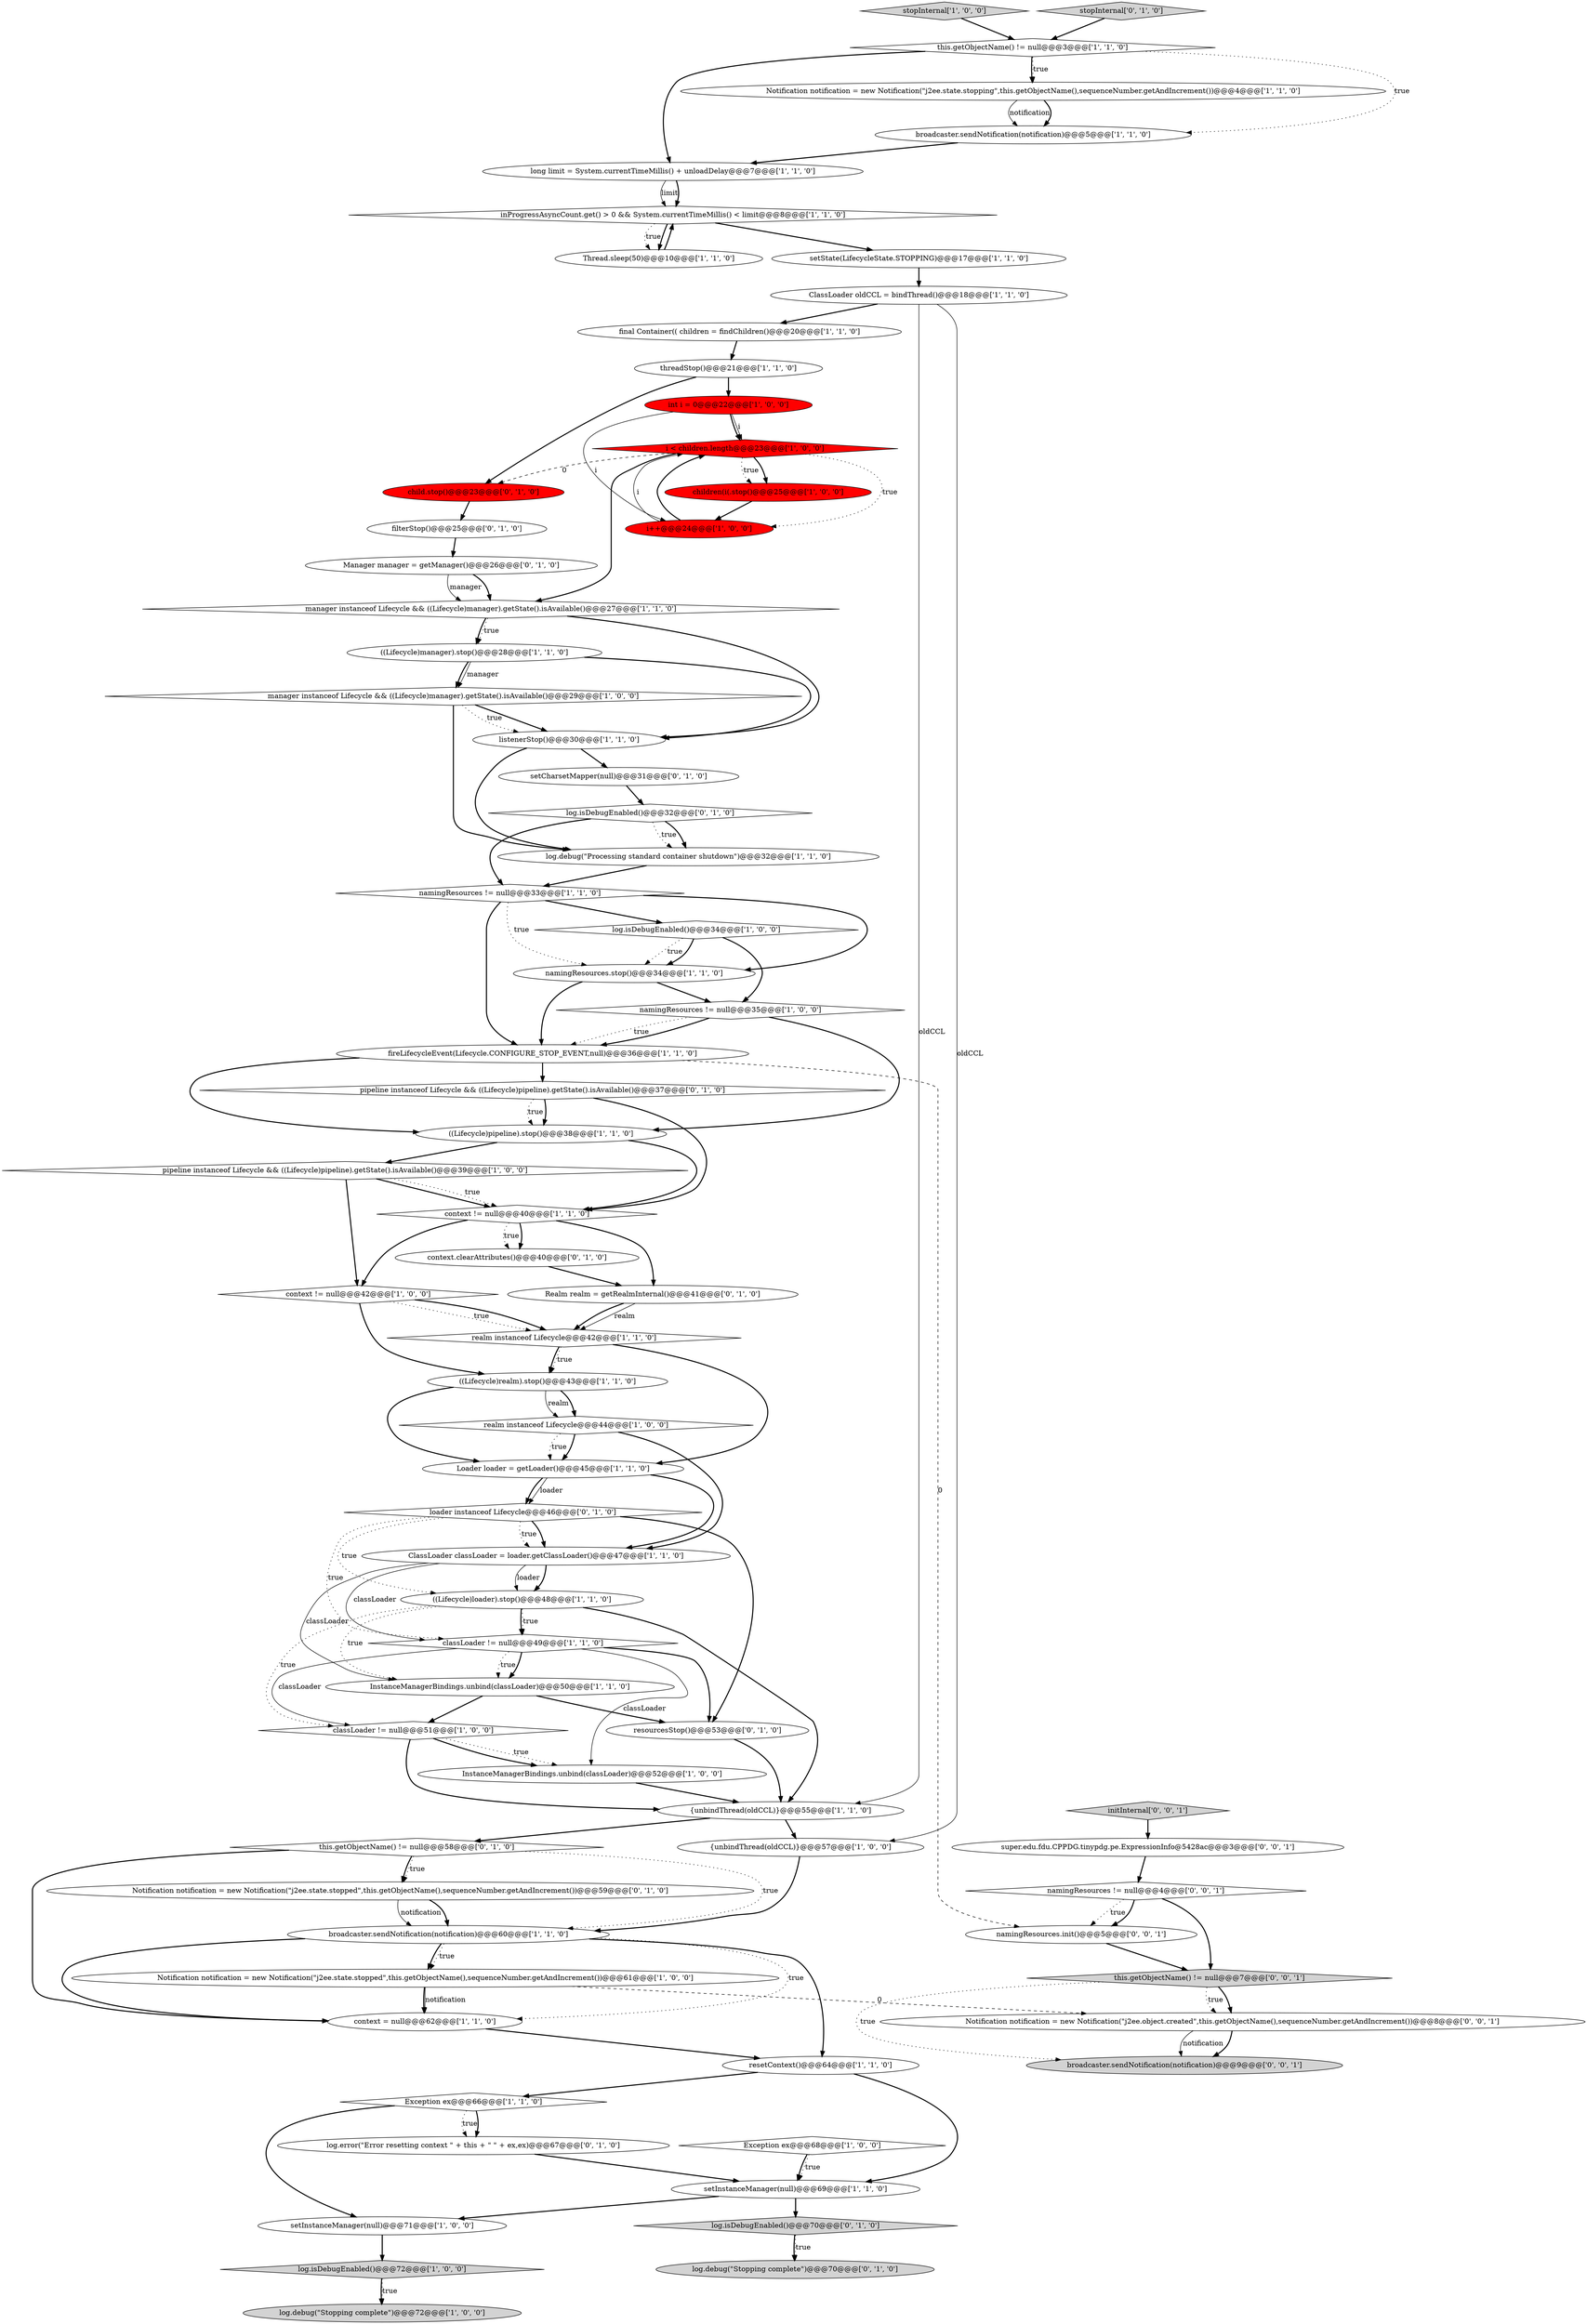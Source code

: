 digraph {
13 [style = filled, label = "stopInternal['1', '0', '0']", fillcolor = lightgray, shape = diamond image = "AAA0AAABBB1BBB"];
14 [style = filled, label = "Thread.sleep(50)@@@10@@@['1', '1', '0']", fillcolor = white, shape = ellipse image = "AAA0AAABBB1BBB"];
12 [style = filled, label = "ClassLoader oldCCL = bindThread()@@@18@@@['1', '1', '0']", fillcolor = white, shape = ellipse image = "AAA0AAABBB1BBB"];
31 [style = filled, label = "((Lifecycle)loader).stop()@@@48@@@['1', '1', '0']", fillcolor = white, shape = ellipse image = "AAA0AAABBB1BBB"];
43 [style = filled, label = "Exception ex@@@66@@@['1', '1', '0']", fillcolor = white, shape = diamond image = "AAA0AAABBB1BBB"];
56 [style = filled, label = "pipeline instanceof Lifecycle && ((Lifecycle)pipeline).getState().isAvailable()@@@37@@@['0', '1', '0']", fillcolor = white, shape = diamond image = "AAA0AAABBB2BBB"];
23 [style = filled, label = "final Container(( children = findChildren()@@@20@@@['1', '1', '0']", fillcolor = white, shape = ellipse image = "AAA0AAABBB1BBB"];
19 [style = filled, label = "manager instanceof Lifecycle && ((Lifecycle)manager).getState().isAvailable()@@@29@@@['1', '0', '0']", fillcolor = white, shape = diamond image = "AAA0AAABBB1BBB"];
41 [style = filled, label = "this.getObjectName() != null@@@3@@@['1', '1', '0']", fillcolor = white, shape = diamond image = "AAA0AAABBB1BBB"];
67 [style = filled, label = "namingResources.init()@@@5@@@['0', '0', '1']", fillcolor = white, shape = ellipse image = "AAA0AAABBB3BBB"];
66 [style = filled, label = "loader instanceof Lifecycle@@@46@@@['0', '1', '0']", fillcolor = white, shape = diamond image = "AAA0AAABBB2BBB"];
35 [style = filled, label = "namingResources.stop()@@@34@@@['1', '1', '0']", fillcolor = white, shape = ellipse image = "AAA0AAABBB1BBB"];
5 [style = filled, label = "Exception ex@@@68@@@['1', '0', '0']", fillcolor = white, shape = diamond image = "AAA0AAABBB1BBB"];
9 [style = filled, label = "classLoader != null@@@49@@@['1', '1', '0']", fillcolor = white, shape = diamond image = "AAA0AAABBB1BBB"];
29 [style = filled, label = "InstanceManagerBindings.unbind(classLoader)@@@52@@@['1', '0', '0']", fillcolor = white, shape = ellipse image = "AAA0AAABBB1BBB"];
69 [style = filled, label = "initInternal['0', '0', '1']", fillcolor = lightgray, shape = diamond image = "AAA0AAABBB3BBB"];
68 [style = filled, label = "namingResources != null@@@4@@@['0', '0', '1']", fillcolor = white, shape = diamond image = "AAA0AAABBB3BBB"];
52 [style = filled, label = "Notification notification = new Notification(\"j2ee.state.stopped\",this.getObjectName(),sequenceNumber.getAndIncrement())@@@59@@@['0', '1', '0']", fillcolor = white, shape = ellipse image = "AAA0AAABBB2BBB"];
72 [style = filled, label = "super.edu.fdu.CPPDG.tinypdg.pe.ExpressionInfo@5428ac@@@3@@@['0', '0', '1']", fillcolor = white, shape = ellipse image = "AAA0AAABBB3BBB"];
47 [style = filled, label = "classLoader != null@@@51@@@['1', '0', '0']", fillcolor = white, shape = diamond image = "AAA0AAABBB1BBB"];
36 [style = filled, label = "fireLifecycleEvent(Lifecycle.CONFIGURE_STOP_EVENT,null)@@@36@@@['1', '1', '0']", fillcolor = white, shape = ellipse image = "AAA0AAABBB1BBB"];
57 [style = filled, label = "resourcesStop()@@@53@@@['0', '1', '0']", fillcolor = white, shape = ellipse image = "AAA0AAABBB2BBB"];
49 [style = filled, label = "((Lifecycle)manager).stop()@@@28@@@['1', '1', '0']", fillcolor = white, shape = ellipse image = "AAA0AAABBB1BBB"];
7 [style = filled, label = "context != null@@@42@@@['1', '0', '0']", fillcolor = white, shape = diamond image = "AAA0AAABBB1BBB"];
21 [style = filled, label = "broadcaster.sendNotification(notification)@@@60@@@['1', '1', '0']", fillcolor = white, shape = ellipse image = "AAA0AAABBB1BBB"];
39 [style = filled, label = "context = null@@@62@@@['1', '1', '0']", fillcolor = white, shape = ellipse image = "AAA0AAABBB1BBB"];
53 [style = filled, label = "log.isDebugEnabled()@@@70@@@['0', '1', '0']", fillcolor = lightgray, shape = diamond image = "AAA0AAABBB2BBB"];
18 [style = filled, label = "namingResources != null@@@35@@@['1', '0', '0']", fillcolor = white, shape = diamond image = "AAA0AAABBB1BBB"];
46 [style = filled, label = "log.isDebugEnabled()@@@72@@@['1', '0', '0']", fillcolor = lightgray, shape = diamond image = "AAA0AAABBB1BBB"];
60 [style = filled, label = "log.debug(\"Stopping complete\")@@@70@@@['0', '1', '0']", fillcolor = lightgray, shape = ellipse image = "AAA0AAABBB2BBB"];
37 [style = filled, label = "resetContext()@@@64@@@['1', '1', '0']", fillcolor = white, shape = ellipse image = "AAA0AAABBB1BBB"];
73 [style = filled, label = "broadcaster.sendNotification(notification)@@@9@@@['0', '0', '1']", fillcolor = lightgray, shape = ellipse image = "AAA0AAABBB3BBB"];
40 [style = filled, label = "i < children.length@@@23@@@['1', '0', '0']", fillcolor = red, shape = diamond image = "AAA1AAABBB1BBB"];
3 [style = filled, label = "{unbindThread(oldCCL)}@@@55@@@['1', '1', '0']", fillcolor = white, shape = ellipse image = "AAA0AAABBB1BBB"];
30 [style = filled, label = "Loader loader = getLoader()@@@45@@@['1', '1', '0']", fillcolor = white, shape = ellipse image = "AAA0AAABBB1BBB"];
25 [style = filled, label = "children(i(.stop()@@@25@@@['1', '0', '0']", fillcolor = red, shape = ellipse image = "AAA1AAABBB1BBB"];
38 [style = filled, label = "realm instanceof Lifecycle@@@42@@@['1', '1', '0']", fillcolor = white, shape = diamond image = "AAA0AAABBB1BBB"];
63 [style = filled, label = "Manager manager = getManager()@@@26@@@['0', '1', '0']", fillcolor = white, shape = ellipse image = "AAA0AAABBB2BBB"];
6 [style = filled, label = "log.debug(\"Stopping complete\")@@@72@@@['1', '0', '0']", fillcolor = lightgray, shape = ellipse image = "AAA0AAABBB1BBB"];
20 [style = filled, label = "listenerStop()@@@30@@@['1', '1', '0']", fillcolor = white, shape = ellipse image = "AAA0AAABBB1BBB"];
0 [style = filled, label = "int i = 0@@@22@@@['1', '0', '0']", fillcolor = red, shape = ellipse image = "AAA1AAABBB1BBB"];
10 [style = filled, label = "Notification notification = new Notification(\"j2ee.state.stopping\",this.getObjectName(),sequenceNumber.getAndIncrement())@@@4@@@['1', '1', '0']", fillcolor = white, shape = ellipse image = "AAA0AAABBB1BBB"];
22 [style = filled, label = "broadcaster.sendNotification(notification)@@@5@@@['1', '1', '0']", fillcolor = white, shape = ellipse image = "AAA0AAABBB1BBB"];
27 [style = filled, label = "threadStop()@@@21@@@['1', '1', '0']", fillcolor = white, shape = ellipse image = "AAA0AAABBB1BBB"];
33 [style = filled, label = "namingResources != null@@@33@@@['1', '1', '0']", fillcolor = white, shape = diamond image = "AAA0AAABBB1BBB"];
61 [style = filled, label = "setCharsetMapper(null)@@@31@@@['0', '1', '0']", fillcolor = white, shape = ellipse image = "AAA0AAABBB2BBB"];
2 [style = filled, label = "ClassLoader classLoader = loader.getClassLoader()@@@47@@@['1', '1', '0']", fillcolor = white, shape = ellipse image = "AAA0AAABBB1BBB"];
1 [style = filled, label = "inProgressAsyncCount.get() > 0 && System.currentTimeMillis() < limit@@@8@@@['1', '1', '0']", fillcolor = white, shape = diamond image = "AAA0AAABBB1BBB"];
16 [style = filled, label = "realm instanceof Lifecycle@@@44@@@['1', '0', '0']", fillcolor = white, shape = diamond image = "AAA0AAABBB1BBB"];
64 [style = filled, label = "context.clearAttributes()@@@40@@@['0', '1', '0']", fillcolor = white, shape = ellipse image = "AAA0AAABBB2BBB"];
55 [style = filled, label = "child.stop()@@@23@@@['0', '1', '0']", fillcolor = red, shape = ellipse image = "AAA1AAABBB2BBB"];
65 [style = filled, label = "stopInternal['0', '1', '0']", fillcolor = lightgray, shape = diamond image = "AAA0AAABBB2BBB"];
11 [style = filled, label = "manager instanceof Lifecycle && ((Lifecycle)manager).getState().isAvailable()@@@27@@@['1', '1', '0']", fillcolor = white, shape = diamond image = "AAA0AAABBB1BBB"];
71 [style = filled, label = "Notification notification = new Notification(\"j2ee.object.created\",this.getObjectName(),sequenceNumber.getAndIncrement())@@@8@@@['0', '0', '1']", fillcolor = white, shape = ellipse image = "AAA0AAABBB3BBB"];
17 [style = filled, label = "setInstanceManager(null)@@@71@@@['1', '0', '0']", fillcolor = white, shape = ellipse image = "AAA0AAABBB1BBB"];
24 [style = filled, label = "log.isDebugEnabled()@@@34@@@['1', '0', '0']", fillcolor = white, shape = diamond image = "AAA0AAABBB1BBB"];
45 [style = filled, label = "setInstanceManager(null)@@@69@@@['1', '1', '0']", fillcolor = white, shape = ellipse image = "AAA0AAABBB1BBB"];
28 [style = filled, label = "Notification notification = new Notification(\"j2ee.state.stopped\",this.getObjectName(),sequenceNumber.getAndIncrement())@@@61@@@['1', '0', '0']", fillcolor = white, shape = ellipse image = "AAA0AAABBB1BBB"];
51 [style = filled, label = "log.isDebugEnabled()@@@32@@@['0', '1', '0']", fillcolor = white, shape = diamond image = "AAA0AAABBB2BBB"];
59 [style = filled, label = "Realm realm = getRealmInternal()@@@41@@@['0', '1', '0']", fillcolor = white, shape = ellipse image = "AAA0AAABBB2BBB"];
32 [style = filled, label = "i++@@@24@@@['1', '0', '0']", fillcolor = red, shape = ellipse image = "AAA1AAABBB1BBB"];
50 [style = filled, label = "((Lifecycle)realm).stop()@@@43@@@['1', '1', '0']", fillcolor = white, shape = ellipse image = "AAA0AAABBB1BBB"];
54 [style = filled, label = "log.error(\"Error resetting context \" + this + \" \" + ex,ex)@@@67@@@['0', '1', '0']", fillcolor = white, shape = ellipse image = "AAA0AAABBB2BBB"];
58 [style = filled, label = "this.getObjectName() != null@@@58@@@['0', '1', '0']", fillcolor = white, shape = diamond image = "AAA0AAABBB2BBB"];
26 [style = filled, label = "pipeline instanceof Lifecycle && ((Lifecycle)pipeline).getState().isAvailable()@@@39@@@['1', '0', '0']", fillcolor = white, shape = diamond image = "AAA0AAABBB1BBB"];
42 [style = filled, label = "log.debug(\"Processing standard container shutdown\")@@@32@@@['1', '1', '0']", fillcolor = white, shape = ellipse image = "AAA0AAABBB1BBB"];
62 [style = filled, label = "filterStop()@@@25@@@['0', '1', '0']", fillcolor = white, shape = ellipse image = "AAA0AAABBB2BBB"];
4 [style = filled, label = "InstanceManagerBindings.unbind(classLoader)@@@50@@@['1', '1', '0']", fillcolor = white, shape = ellipse image = "AAA0AAABBB1BBB"];
8 [style = filled, label = "{unbindThread(oldCCL)}@@@57@@@['1', '0', '0']", fillcolor = white, shape = ellipse image = "AAA0AAABBB1BBB"];
48 [style = filled, label = "setState(LifecycleState.STOPPING)@@@17@@@['1', '1', '0']", fillcolor = white, shape = ellipse image = "AAA0AAABBB1BBB"];
15 [style = filled, label = "((Lifecycle)pipeline).stop()@@@38@@@['1', '1', '0']", fillcolor = white, shape = ellipse image = "AAA0AAABBB1BBB"];
70 [style = filled, label = "this.getObjectName() != null@@@7@@@['0', '0', '1']", fillcolor = lightgray, shape = diamond image = "AAA0AAABBB3BBB"];
44 [style = filled, label = "long limit = System.currentTimeMillis() + unloadDelay@@@7@@@['1', '1', '0']", fillcolor = white, shape = ellipse image = "AAA0AAABBB1BBB"];
34 [style = filled, label = "context != null@@@40@@@['1', '1', '0']", fillcolor = white, shape = diamond image = "AAA0AAABBB1BBB"];
10->22 [style = solid, label="notification"];
56->34 [style = bold, label=""];
31->9 [style = bold, label=""];
24->35 [style = dotted, label="true"];
55->62 [style = bold, label=""];
26->34 [style = bold, label=""];
40->25 [style = bold, label=""];
12->8 [style = solid, label="oldCCL"];
56->15 [style = bold, label=""];
40->32 [style = dotted, label="true"];
5->45 [style = bold, label=""];
52->21 [style = solid, label="notification"];
44->1 [style = solid, label="limit"];
21->28 [style = bold, label=""];
38->50 [style = bold, label=""];
48->12 [style = bold, label=""];
37->43 [style = bold, label=""];
40->11 [style = bold, label=""];
38->30 [style = bold, label=""];
33->35 [style = dotted, label="true"];
70->71 [style = bold, label=""];
51->42 [style = dotted, label="true"];
56->15 [style = dotted, label="true"];
34->64 [style = bold, label=""];
69->72 [style = bold, label=""];
21->39 [style = dotted, label="true"];
41->10 [style = dotted, label="true"];
43->54 [style = dotted, label="true"];
66->9 [style = dotted, label="true"];
44->1 [style = bold, label=""];
0->40 [style = bold, label=""];
45->17 [style = bold, label=""];
31->9 [style = dotted, label="true"];
53->60 [style = bold, label=""];
40->55 [style = dashed, label="0"];
52->21 [style = bold, label=""];
53->60 [style = dotted, label="true"];
2->9 [style = solid, label="classLoader"];
20->61 [style = bold, label=""];
2->31 [style = bold, label=""];
19->42 [style = bold, label=""];
35->18 [style = bold, label=""];
26->7 [style = bold, label=""];
15->34 [style = bold, label=""];
27->0 [style = bold, label=""];
9->29 [style = solid, label="classLoader"];
19->20 [style = bold, label=""];
50->30 [style = bold, label=""];
46->6 [style = bold, label=""];
58->21 [style = dotted, label="true"];
18->15 [style = bold, label=""];
68->70 [style = bold, label=""];
24->18 [style = bold, label=""];
21->28 [style = dotted, label="true"];
70->71 [style = dotted, label="true"];
28->39 [style = solid, label="notification"];
58->39 [style = bold, label=""];
36->67 [style = dashed, label="0"];
21->37 [style = bold, label=""];
34->59 [style = bold, label=""];
66->2 [style = bold, label=""];
68->67 [style = dotted, label="true"];
70->73 [style = dotted, label="true"];
30->66 [style = solid, label="loader"];
33->36 [style = bold, label=""];
28->71 [style = dashed, label="0"];
9->4 [style = dotted, label="true"];
37->45 [style = bold, label=""];
51->42 [style = bold, label=""];
3->58 [style = bold, label=""];
31->3 [style = bold, label=""];
4->47 [style = bold, label=""];
38->50 [style = dotted, label="true"];
66->57 [style = bold, label=""];
7->50 [style = bold, label=""];
22->44 [style = bold, label=""];
59->38 [style = solid, label="realm"];
50->16 [style = solid, label="realm"];
39->37 [style = bold, label=""];
63->11 [style = bold, label=""];
58->52 [style = dotted, label="true"];
17->46 [style = bold, label=""];
31->47 [style = dotted, label="true"];
47->3 [style = bold, label=""];
63->11 [style = solid, label="manager"];
4->57 [style = bold, label=""];
28->39 [style = bold, label=""];
1->48 [style = bold, label=""];
0->32 [style = solid, label="i"];
18->36 [style = dotted, label="true"];
65->41 [style = bold, label=""];
67->70 [style = bold, label=""];
32->40 [style = solid, label="i"];
34->64 [style = dotted, label="true"];
45->53 [style = bold, label=""];
41->10 [style = bold, label=""];
64->59 [style = bold, label=""];
11->49 [style = dotted, label="true"];
13->41 [style = bold, label=""];
47->29 [style = bold, label=""];
43->17 [style = bold, label=""];
71->73 [style = bold, label=""];
2->4 [style = solid, label="classLoader"];
27->55 [style = bold, label=""];
21->39 [style = bold, label=""];
47->29 [style = dotted, label="true"];
33->24 [style = bold, label=""];
5->45 [style = dotted, label="true"];
32->40 [style = bold, label=""];
16->30 [style = bold, label=""];
3->8 [style = bold, label=""];
49->19 [style = bold, label=""];
20->42 [style = bold, label=""];
71->73 [style = solid, label="notification"];
40->25 [style = dotted, label="true"];
43->54 [style = bold, label=""];
11->49 [style = bold, label=""];
49->20 [style = bold, label=""];
9->47 [style = solid, label="classLoader"];
10->22 [style = bold, label=""];
11->20 [style = bold, label=""];
61->51 [style = bold, label=""];
36->56 [style = bold, label=""];
54->45 [style = bold, label=""];
66->31 [style = dotted, label="true"];
33->35 [style = bold, label=""];
41->22 [style = dotted, label="true"];
12->3 [style = solid, label="oldCCL"];
23->27 [style = bold, label=""];
68->67 [style = bold, label=""];
24->35 [style = bold, label=""];
9->57 [style = bold, label=""];
26->34 [style = dotted, label="true"];
19->20 [style = dotted, label="true"];
16->30 [style = dotted, label="true"];
9->4 [style = bold, label=""];
29->3 [style = bold, label=""];
30->66 [style = bold, label=""];
36->15 [style = bold, label=""];
0->40 [style = solid, label="i"];
2->31 [style = solid, label="loader"];
25->32 [style = bold, label=""];
62->63 [style = bold, label=""];
50->16 [style = bold, label=""];
34->7 [style = bold, label=""];
59->38 [style = bold, label=""];
42->33 [style = bold, label=""];
18->36 [style = bold, label=""];
1->14 [style = dotted, label="true"];
16->2 [style = bold, label=""];
7->38 [style = dotted, label="true"];
14->1 [style = bold, label=""];
15->26 [style = bold, label=""];
7->38 [style = bold, label=""];
49->19 [style = solid, label="manager"];
66->2 [style = dotted, label="true"];
8->21 [style = bold, label=""];
1->14 [style = bold, label=""];
12->23 [style = bold, label=""];
58->52 [style = bold, label=""];
57->3 [style = bold, label=""];
35->36 [style = bold, label=""];
30->2 [style = bold, label=""];
46->6 [style = dotted, label="true"];
72->68 [style = bold, label=""];
31->4 [style = dotted, label="true"];
41->44 [style = bold, label=""];
51->33 [style = bold, label=""];
}
